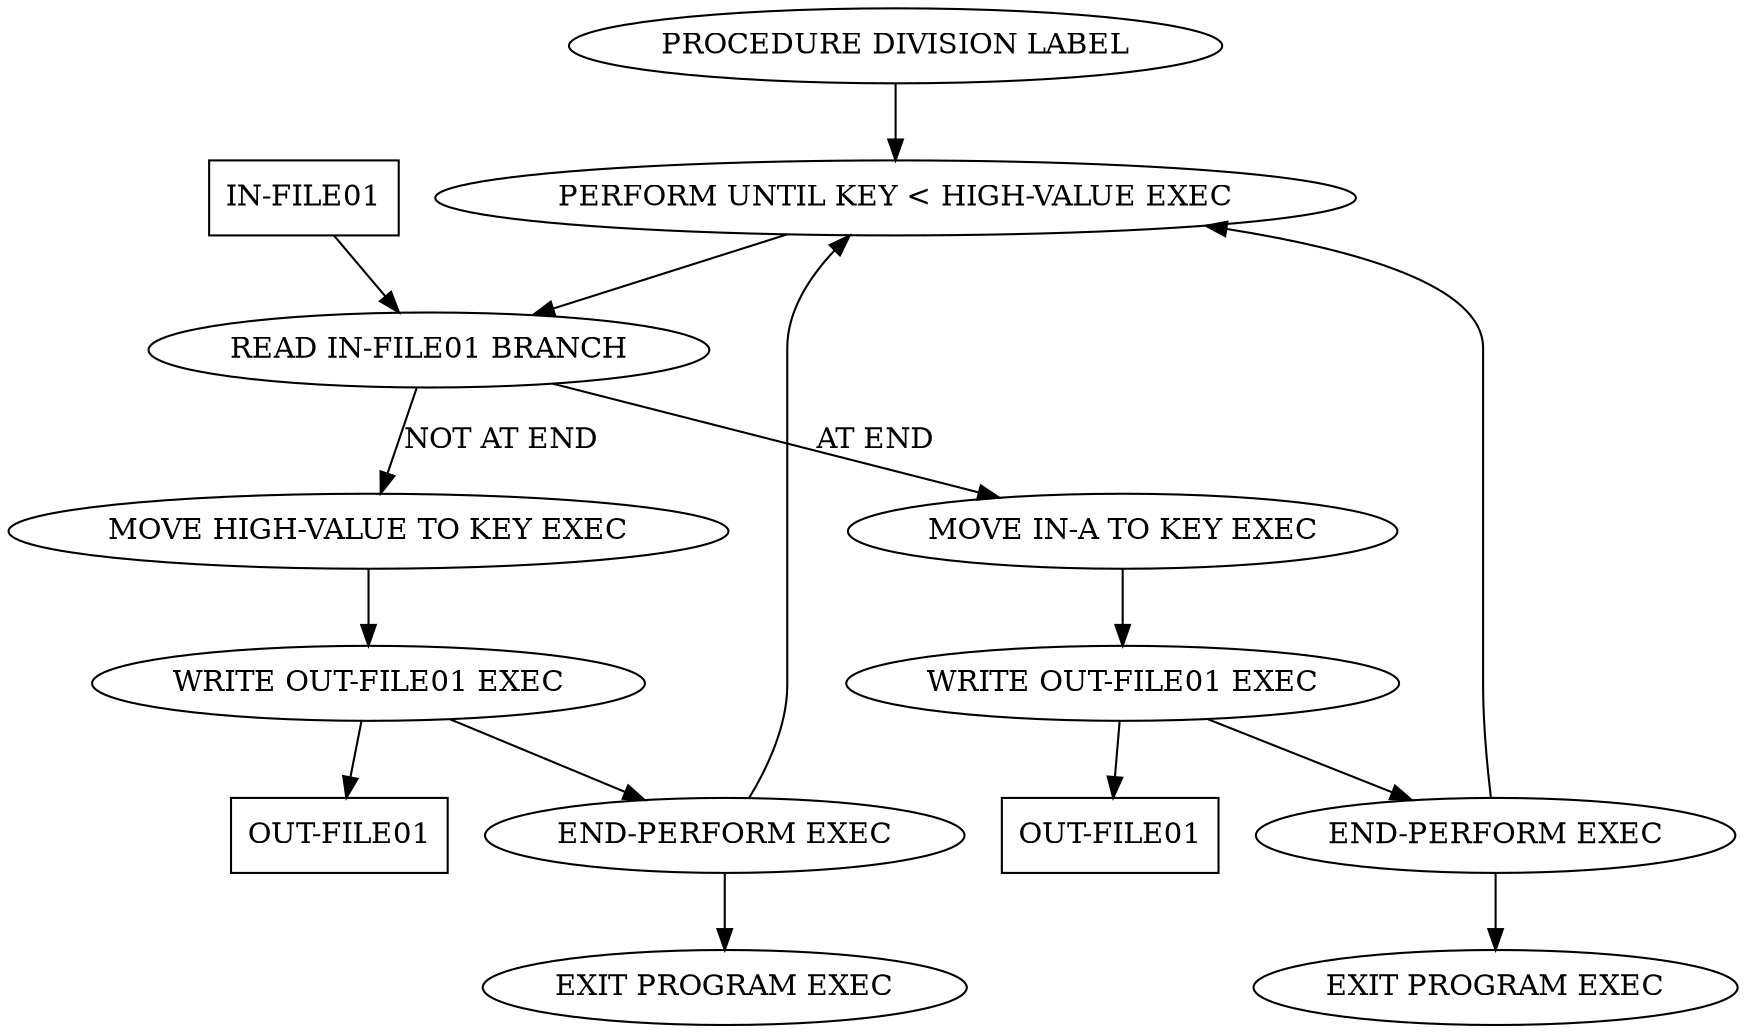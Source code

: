 strict digraph {
01 [label="PROCEDURE DIVISION LABEL"];
11 [label="PERFORM UNTIL KEY < HIGH-VALUE EXEC"];
21 [label="READ IN-FILE01 BRANCH"];
io21 [label="IN-FILE01", shape = box ];
io21 -> 21
21 -> 42 [label="NOT AT END"]
42 [label="MOVE HIGH-VALUE TO KEY EXEC"];
52 [label="WRITE OUT-FILE01 EXEC"];
io52 [label="OUT-FILE01", shape = box ];
52 -> io52
62 [label="END-PERFORM EXEC"];
62 -> 11
72 [label="EXIT PROGRAM EXEC"];
42 -> 52 -> 62 -> 72
21 -> 33 [label="AT END"]
33 [label="MOVE IN-A TO KEY EXEC"];
53 [label="WRITE OUT-FILE01 EXEC"];
io53 [label="OUT-FILE01", shape = box ];
53 -> io53
63 [label="END-PERFORM EXEC"];
63 -> 11
73 [label="EXIT PROGRAM EXEC"];
33 -> 53 -> 63 -> 73
01 -> 11 -> 21
}

